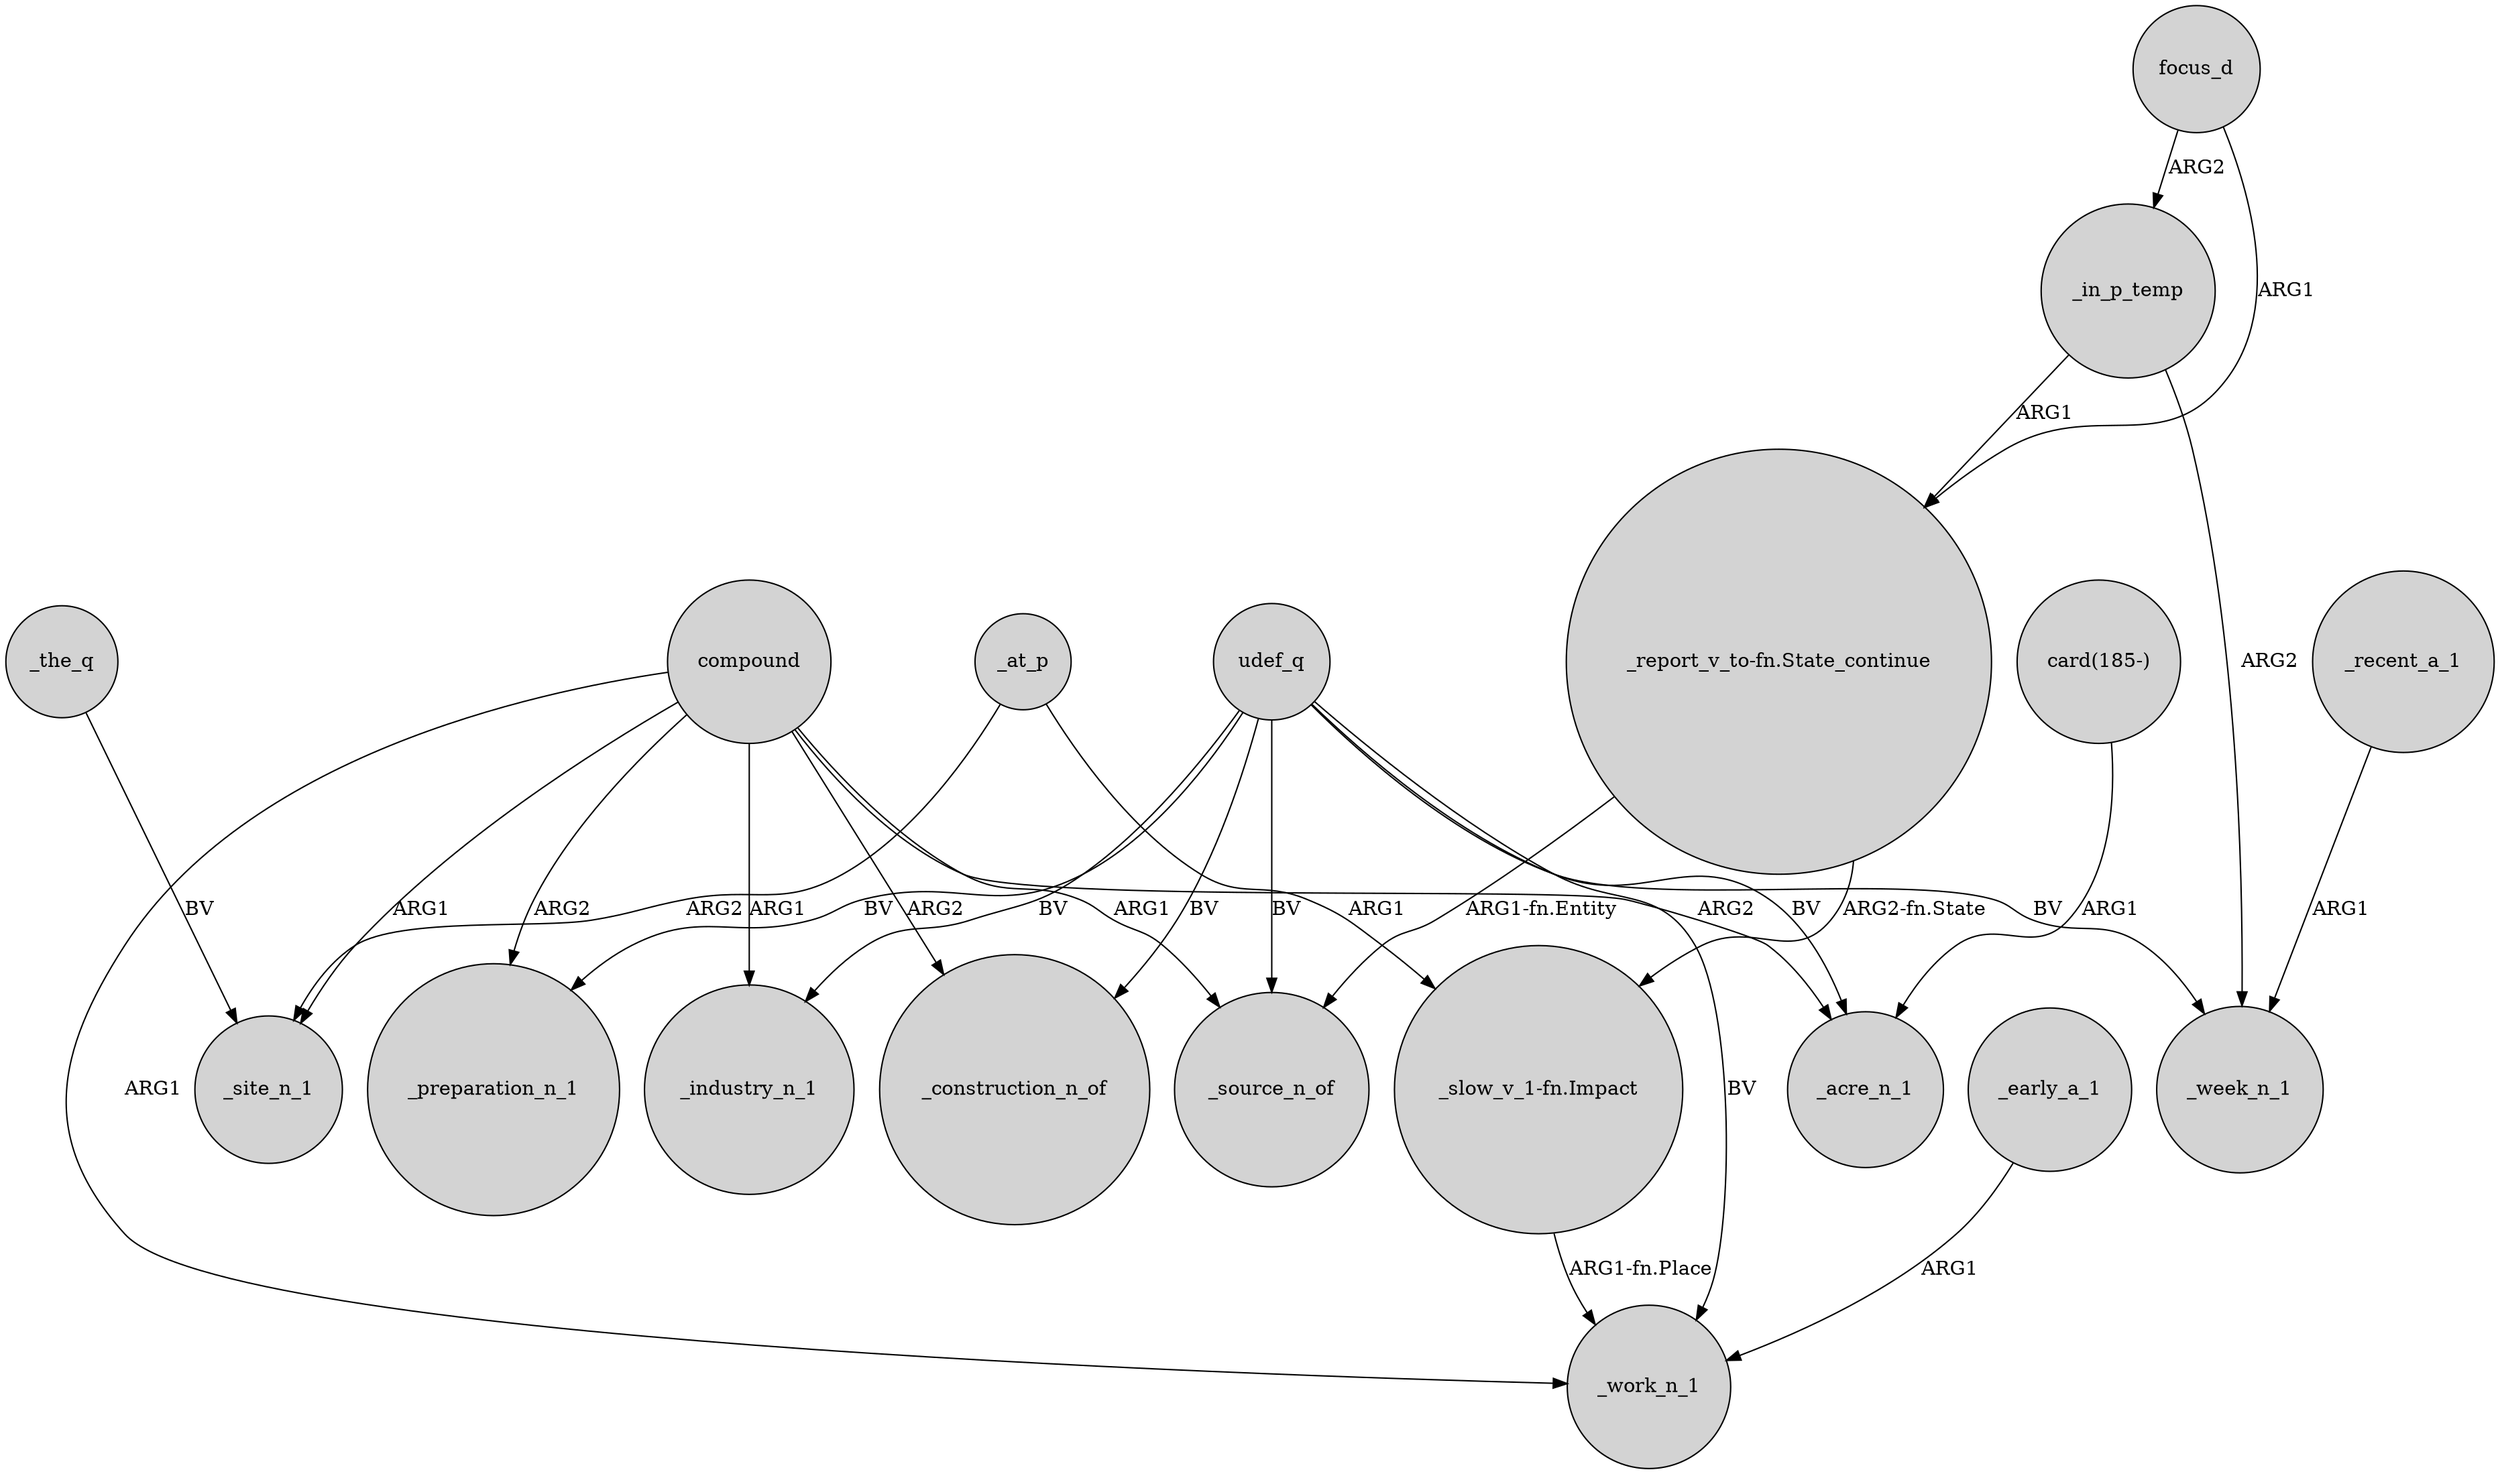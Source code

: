 digraph {
	node [shape=circle style=filled]
	_the_q -> _site_n_1 [label=BV]
	compound -> _acre_n_1 [label=ARG2]
	_in_p_temp -> _week_n_1 [label=ARG2]
	udef_q -> _source_n_of [label=BV]
	"card(185-)" -> _acre_n_1 [label=ARG1]
	udef_q -> _work_n_1 [label=BV]
	_recent_a_1 -> _week_n_1 [label=ARG1]
	_early_a_1 -> _work_n_1 [label=ARG1]
	compound -> _work_n_1 [label=ARG1]
	_at_p -> "_slow_v_1-fn.Impact" [label=ARG1]
	udef_q -> _preparation_n_1 [label=BV]
	compound -> _site_n_1 [label=ARG1]
	compound -> _industry_n_1 [label=ARG1]
	udef_q -> _week_n_1 [label=BV]
	"_slow_v_1-fn.Impact" -> _work_n_1 [label="ARG1-fn.Place"]
	compound -> _source_n_of [label=ARG1]
	compound -> _preparation_n_1 [label=ARG2]
	_at_p -> _site_n_1 [label=ARG2]
	focus_d -> _in_p_temp [label=ARG2]
	focus_d -> "_report_v_to-fn.State_continue" [label=ARG1]
	udef_q -> _industry_n_1 [label=BV]
	"_report_v_to-fn.State_continue" -> _source_n_of [label="ARG1-fn.Entity"]
	udef_q -> _construction_n_of [label=BV]
	_in_p_temp -> "_report_v_to-fn.State_continue" [label=ARG1]
	compound -> _construction_n_of [label=ARG2]
	udef_q -> _acre_n_1 [label=BV]
	"_report_v_to-fn.State_continue" -> "_slow_v_1-fn.Impact" [label="ARG2-fn.State"]
}
